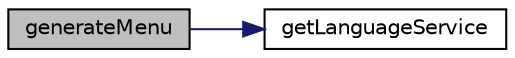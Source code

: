 digraph "generateMenu"
{
  edge [fontname="Helvetica",fontsize="10",labelfontname="Helvetica",labelfontsize="10"];
  node [fontname="Helvetica",fontsize="10",shape=record];
  rankdir="LR";
  Node31 [label="generateMenu",height=0.2,width=0.4,color="black", fillcolor="grey75", style="filled", fontcolor="black"];
  Node31 -> Node32 [color="midnightblue",fontsize="10",style="solid",fontname="Helvetica"];
  Node32 [label="getLanguageService",height=0.2,width=0.4,color="black", fillcolor="white", style="filled",URL="$class_walther_1_1_jira_service_desk_1_1_controller_1_1_service_desk_controller.html#a5ea0873eb71e9c36aa13d7aed465bad6"];
}
